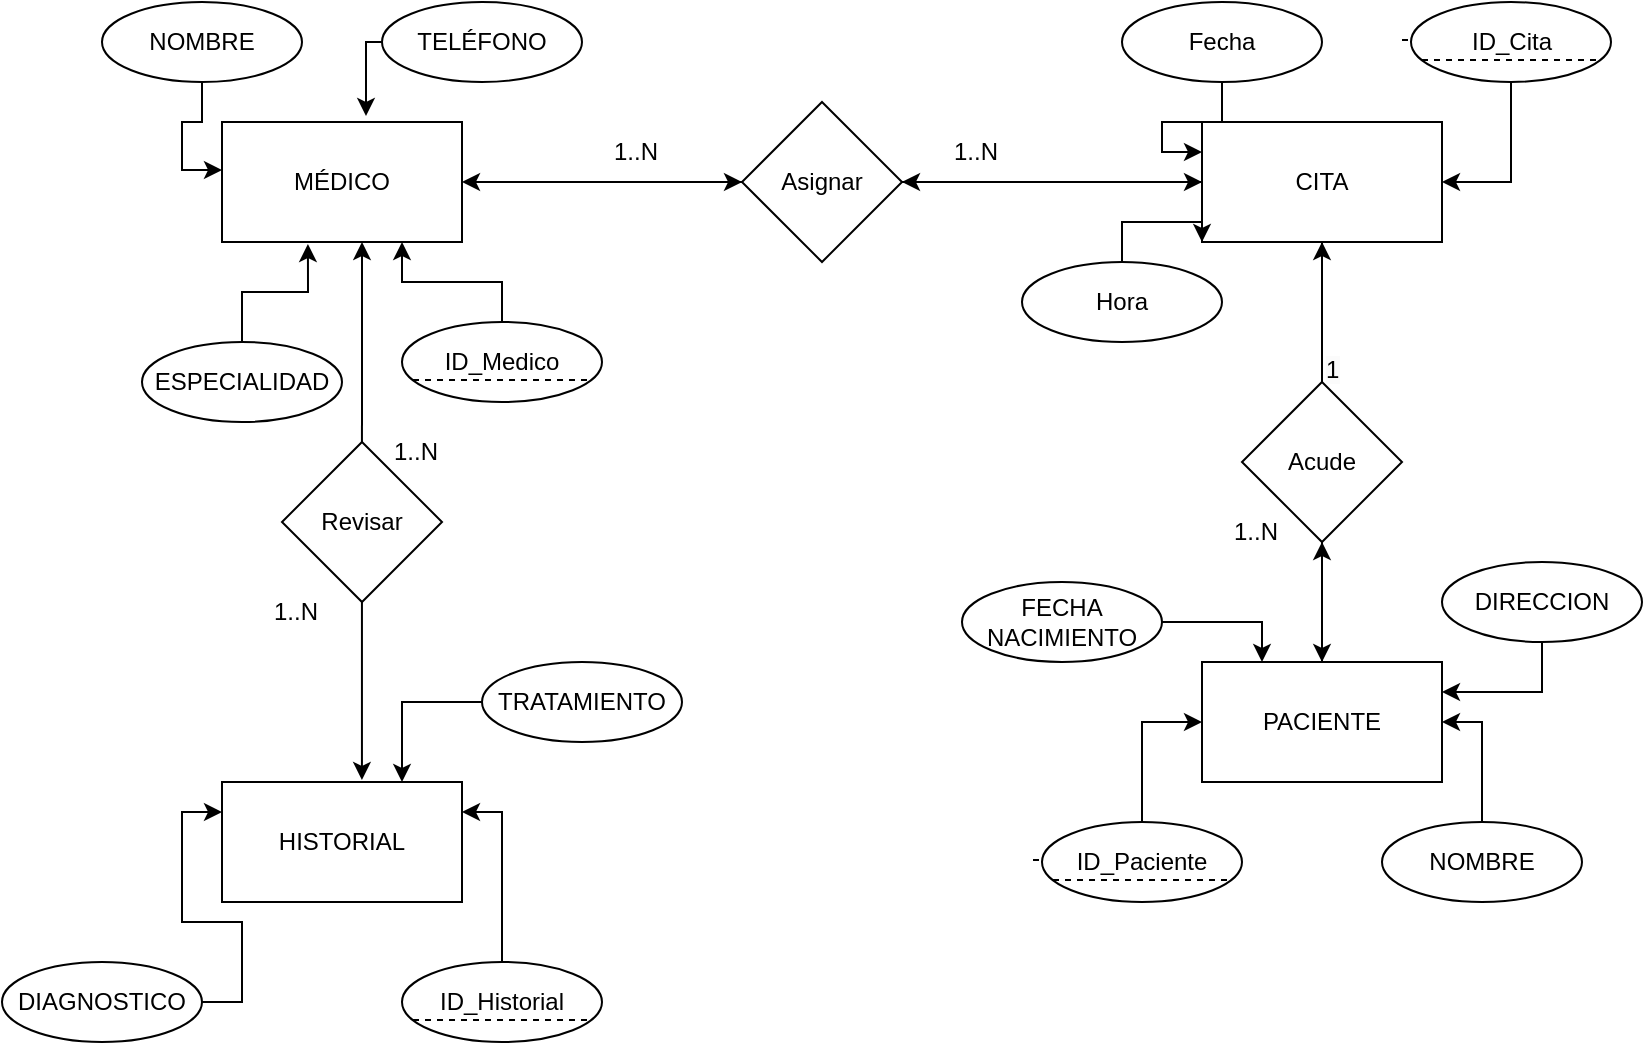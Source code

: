<mxfile version="24.7.17">
  <diagram name="Página-1" id="D4_d1xDPSrwev0Vn7e6X">
    <mxGraphModel dx="2261" dy="780" grid="1" gridSize="10" guides="1" tooltips="1" connect="1" arrows="1" fold="1" page="1" pageScale="1" pageWidth="827" pageHeight="1169" math="0" shadow="0">
      <root>
        <mxCell id="0" />
        <mxCell id="1" parent="0" />
        <mxCell id="EtkR5dnqnk79eCHAH3Gn-23" style="edgeStyle=orthogonalEdgeStyle;rounded=0;orthogonalLoop=1;jettySize=auto;html=1;exitX=0.5;exitY=1;exitDx=0;exitDy=0;" edge="1" parent="1" source="EtkR5dnqnk79eCHAH3Gn-1" target="EtkR5dnqnk79eCHAH3Gn-21">
          <mxGeometry relative="1" as="geometry" />
        </mxCell>
        <mxCell id="EtkR5dnqnk79eCHAH3Gn-26" style="edgeStyle=orthogonalEdgeStyle;rounded=0;orthogonalLoop=1;jettySize=auto;html=1;" edge="1" parent="1" source="EtkR5dnqnk79eCHAH3Gn-1" target="EtkR5dnqnk79eCHAH3Gn-4">
          <mxGeometry relative="1" as="geometry" />
        </mxCell>
        <mxCell id="EtkR5dnqnk79eCHAH3Gn-1" value="CITA" style="rounded=0;whiteSpace=wrap;html=1;" vertex="1" parent="1">
          <mxGeometry x="590" y="110" width="120" height="60" as="geometry" />
        </mxCell>
        <mxCell id="EtkR5dnqnk79eCHAH3Gn-2" value="MÉDICO" style="rounded=0;whiteSpace=wrap;html=1;" vertex="1" parent="1">
          <mxGeometry x="100" y="110" width="120" height="60" as="geometry" />
        </mxCell>
        <mxCell id="EtkR5dnqnk79eCHAH3Gn-3" value="" style="endArrow=classic;startArrow=classic;html=1;rounded=0;entryX=0;entryY=0.5;entryDx=0;entryDy=0;exitX=1;exitY=0.5;exitDx=0;exitDy=0;" edge="1" parent="1" source="EtkR5dnqnk79eCHAH3Gn-4" target="EtkR5dnqnk79eCHAH3Gn-1">
          <mxGeometry width="50" height="50" relative="1" as="geometry">
            <mxPoint x="390" y="430" as="sourcePoint" />
            <mxPoint x="440" y="380" as="targetPoint" />
            <Array as="points">
              <mxPoint x="280" y="140" />
            </Array>
          </mxGeometry>
        </mxCell>
        <mxCell id="EtkR5dnqnk79eCHAH3Gn-5" value="" style="endArrow=classic;startArrow=classic;html=1;rounded=0;entryX=0;entryY=0.5;entryDx=0;entryDy=0;exitX=1;exitY=0.5;exitDx=0;exitDy=0;" edge="1" parent="1" source="EtkR5dnqnk79eCHAH3Gn-2" target="EtkR5dnqnk79eCHAH3Gn-4">
          <mxGeometry width="50" height="50" relative="1" as="geometry">
            <mxPoint x="220" y="140" as="sourcePoint" />
            <mxPoint x="590" y="140" as="targetPoint" />
            <Array as="points" />
          </mxGeometry>
        </mxCell>
        <mxCell id="EtkR5dnqnk79eCHAH3Gn-4" value="Asignar" style="rhombus;whiteSpace=wrap;html=1;" vertex="1" parent="1">
          <mxGeometry x="360" y="100" width="80" height="80" as="geometry" />
        </mxCell>
        <mxCell id="EtkR5dnqnk79eCHAH3Gn-10" value="NOMBRE" style="ellipse;whiteSpace=wrap;html=1;" vertex="1" parent="1">
          <mxGeometry x="40" y="50" width="100" height="40" as="geometry" />
        </mxCell>
        <mxCell id="EtkR5dnqnk79eCHAH3Gn-16" style="edgeStyle=orthogonalEdgeStyle;rounded=0;orthogonalLoop=1;jettySize=auto;html=1;entryX=0.75;entryY=1;entryDx=0;entryDy=0;" edge="1" parent="1" source="EtkR5dnqnk79eCHAH3Gn-11" target="EtkR5dnqnk79eCHAH3Gn-2">
          <mxGeometry relative="1" as="geometry" />
        </mxCell>
        <mxCell id="EtkR5dnqnk79eCHAH3Gn-11" value="ID_Medico" style="ellipse;whiteSpace=wrap;html=1;" vertex="1" parent="1">
          <mxGeometry x="190" y="210" width="100" height="40" as="geometry" />
        </mxCell>
        <mxCell id="EtkR5dnqnk79eCHAH3Gn-12" value="ESPECIALIDAD" style="ellipse;whiteSpace=wrap;html=1;" vertex="1" parent="1">
          <mxGeometry x="60" y="220" width="100" height="40" as="geometry" />
        </mxCell>
        <mxCell id="EtkR5dnqnk79eCHAH3Gn-13" value="TELÉFONO" style="ellipse;whiteSpace=wrap;html=1;" vertex="1" parent="1">
          <mxGeometry x="180" y="50" width="100" height="40" as="geometry" />
        </mxCell>
        <mxCell id="EtkR5dnqnk79eCHAH3Gn-15" value="" style="endArrow=none;dashed=1;html=1;rounded=0;exitX=0.01;exitY=0.725;exitDx=0;exitDy=0;exitPerimeter=0;" edge="1" parent="1">
          <mxGeometry width="50" height="50" relative="1" as="geometry">
            <mxPoint x="505.5" y="479" as="sourcePoint" />
            <mxPoint x="594.5" y="479" as="targetPoint" />
            <Array as="points">
              <mxPoint x="554.5" y="479" />
            </Array>
          </mxGeometry>
        </mxCell>
        <mxCell id="EtkR5dnqnk79eCHAH3Gn-17" style="edgeStyle=orthogonalEdgeStyle;rounded=0;orthogonalLoop=1;jettySize=auto;html=1;exitX=0.5;exitY=0;exitDx=0;exitDy=0;entryX=0.358;entryY=1.017;entryDx=0;entryDy=0;entryPerimeter=0;" edge="1" parent="1" source="EtkR5dnqnk79eCHAH3Gn-12" target="EtkR5dnqnk79eCHAH3Gn-2">
          <mxGeometry relative="1" as="geometry" />
        </mxCell>
        <mxCell id="EtkR5dnqnk79eCHAH3Gn-18" style="edgeStyle=orthogonalEdgeStyle;rounded=0;orthogonalLoop=1;jettySize=auto;html=1;exitX=0.5;exitY=1;exitDx=0;exitDy=0;entryX=0;entryY=0.4;entryDx=0;entryDy=0;entryPerimeter=0;" edge="1" parent="1" source="EtkR5dnqnk79eCHAH3Gn-10" target="EtkR5dnqnk79eCHAH3Gn-2">
          <mxGeometry relative="1" as="geometry" />
        </mxCell>
        <mxCell id="EtkR5dnqnk79eCHAH3Gn-20" style="edgeStyle=orthogonalEdgeStyle;rounded=0;orthogonalLoop=1;jettySize=auto;html=1;exitX=0;exitY=0.5;exitDx=0;exitDy=0;entryX=0.6;entryY=-0.05;entryDx=0;entryDy=0;entryPerimeter=0;" edge="1" parent="1" source="EtkR5dnqnk79eCHAH3Gn-13" target="EtkR5dnqnk79eCHAH3Gn-2">
          <mxGeometry relative="1" as="geometry" />
        </mxCell>
        <mxCell id="EtkR5dnqnk79eCHAH3Gn-22" style="edgeStyle=orthogonalEdgeStyle;rounded=0;orthogonalLoop=1;jettySize=auto;html=1;entryX=0.5;entryY=1;entryDx=0;entryDy=0;" edge="1" parent="1" source="EtkR5dnqnk79eCHAH3Gn-24" target="EtkR5dnqnk79eCHAH3Gn-1">
          <mxGeometry relative="1" as="geometry" />
        </mxCell>
        <mxCell id="EtkR5dnqnk79eCHAH3Gn-21" value="PACIENTE" style="rounded=0;whiteSpace=wrap;html=1;" vertex="1" parent="1">
          <mxGeometry x="590" y="380" width="120" height="60" as="geometry" />
        </mxCell>
        <mxCell id="EtkR5dnqnk79eCHAH3Gn-25" value="" style="edgeStyle=orthogonalEdgeStyle;rounded=0;orthogonalLoop=1;jettySize=auto;html=1;entryX=0.5;entryY=1;entryDx=0;entryDy=0;" edge="1" parent="1" source="EtkR5dnqnk79eCHAH3Gn-21" target="EtkR5dnqnk79eCHAH3Gn-24">
          <mxGeometry relative="1" as="geometry">
            <mxPoint x="650" y="380" as="sourcePoint" />
            <mxPoint x="650" y="170" as="targetPoint" />
          </mxGeometry>
        </mxCell>
        <mxCell id="EtkR5dnqnk79eCHAH3Gn-24" value="Acude" style="rhombus;whiteSpace=wrap;html=1;" vertex="1" parent="1">
          <mxGeometry x="610" y="240" width="80" height="80" as="geometry" />
        </mxCell>
        <mxCell id="EtkR5dnqnk79eCHAH3Gn-32" style="edgeStyle=orthogonalEdgeStyle;rounded=0;orthogonalLoop=1;jettySize=auto;html=1;entryX=0;entryY=0.5;entryDx=0;entryDy=0;" edge="1" parent="1" source="EtkR5dnqnk79eCHAH3Gn-28" target="EtkR5dnqnk79eCHAH3Gn-21">
          <mxGeometry relative="1" as="geometry" />
        </mxCell>
        <mxCell id="EtkR5dnqnk79eCHAH3Gn-28" value="ID_Paciente" style="ellipse;whiteSpace=wrap;html=1;" vertex="1" parent="1">
          <mxGeometry x="510" y="460" width="100" height="40" as="geometry" />
        </mxCell>
        <mxCell id="EtkR5dnqnk79eCHAH3Gn-29" value="" style="endArrow=none;dashed=1;html=1;rounded=0;exitX=0.01;exitY=0.725;exitDx=0;exitDy=0;exitPerimeter=0;" edge="1" parent="1">
          <mxGeometry width="50" height="50" relative="1" as="geometry">
            <mxPoint x="515.5" y="489" as="sourcePoint" />
            <mxPoint x="604.5" y="489" as="targetPoint" />
            <Array as="points">
              <mxPoint x="564.5" y="489" />
            </Array>
          </mxGeometry>
        </mxCell>
        <mxCell id="EtkR5dnqnk79eCHAH3Gn-34" style="edgeStyle=orthogonalEdgeStyle;rounded=0;orthogonalLoop=1;jettySize=auto;html=1;entryX=1;entryY=0.5;entryDx=0;entryDy=0;" edge="1" parent="1" source="EtkR5dnqnk79eCHAH3Gn-33" target="EtkR5dnqnk79eCHAH3Gn-21">
          <mxGeometry relative="1" as="geometry" />
        </mxCell>
        <mxCell id="EtkR5dnqnk79eCHAH3Gn-33" value="NOMBRE" style="ellipse;whiteSpace=wrap;html=1;" vertex="1" parent="1">
          <mxGeometry x="680" y="460" width="100" height="40" as="geometry" />
        </mxCell>
        <mxCell id="EtkR5dnqnk79eCHAH3Gn-36" style="edgeStyle=orthogonalEdgeStyle;rounded=0;orthogonalLoop=1;jettySize=auto;html=1;entryX=0.25;entryY=0;entryDx=0;entryDy=0;" edge="1" parent="1" source="EtkR5dnqnk79eCHAH3Gn-35" target="EtkR5dnqnk79eCHAH3Gn-21">
          <mxGeometry relative="1" as="geometry" />
        </mxCell>
        <mxCell id="EtkR5dnqnk79eCHAH3Gn-35" value="FECHA NACIMIENTO" style="ellipse;whiteSpace=wrap;html=1;" vertex="1" parent="1">
          <mxGeometry x="470" y="340" width="100" height="40" as="geometry" />
        </mxCell>
        <mxCell id="EtkR5dnqnk79eCHAH3Gn-38" style="edgeStyle=orthogonalEdgeStyle;rounded=0;orthogonalLoop=1;jettySize=auto;html=1;entryX=1;entryY=0.25;entryDx=0;entryDy=0;" edge="1" parent="1" source="EtkR5dnqnk79eCHAH3Gn-37" target="EtkR5dnqnk79eCHAH3Gn-21">
          <mxGeometry relative="1" as="geometry" />
        </mxCell>
        <mxCell id="EtkR5dnqnk79eCHAH3Gn-37" value="DIRECCION" style="ellipse;whiteSpace=wrap;html=1;" vertex="1" parent="1">
          <mxGeometry x="710" y="330" width="100" height="40" as="geometry" />
        </mxCell>
        <mxCell id="EtkR5dnqnk79eCHAH3Gn-39" value="" style="endArrow=none;dashed=1;html=1;rounded=0;exitX=0.01;exitY=0.725;exitDx=0;exitDy=0;exitPerimeter=0;" edge="1" parent="1">
          <mxGeometry width="50" height="50" relative="1" as="geometry">
            <mxPoint x="690" y="69" as="sourcePoint" />
            <mxPoint x="779" y="69" as="targetPoint" />
            <Array as="points">
              <mxPoint x="739" y="69" />
            </Array>
          </mxGeometry>
        </mxCell>
        <mxCell id="EtkR5dnqnk79eCHAH3Gn-44" style="edgeStyle=orthogonalEdgeStyle;rounded=0;orthogonalLoop=1;jettySize=auto;html=1;entryX=1;entryY=0.5;entryDx=0;entryDy=0;" edge="1" parent="1" source="EtkR5dnqnk79eCHAH3Gn-40" target="EtkR5dnqnk79eCHAH3Gn-1">
          <mxGeometry relative="1" as="geometry" />
        </mxCell>
        <mxCell id="EtkR5dnqnk79eCHAH3Gn-40" value="ID_Cita" style="ellipse;whiteSpace=wrap;html=1;" vertex="1" parent="1">
          <mxGeometry x="694.5" y="50" width="100" height="40" as="geometry" />
        </mxCell>
        <mxCell id="EtkR5dnqnk79eCHAH3Gn-41" value="" style="endArrow=none;dashed=1;html=1;rounded=0;exitX=0.01;exitY=0.725;exitDx=0;exitDy=0;exitPerimeter=0;" edge="1" parent="1">
          <mxGeometry width="50" height="50" relative="1" as="geometry">
            <mxPoint x="700" y="79" as="sourcePoint" />
            <mxPoint x="789" y="79" as="targetPoint" />
            <Array as="points">
              <mxPoint x="749" y="79" />
            </Array>
          </mxGeometry>
        </mxCell>
        <mxCell id="EtkR5dnqnk79eCHAH3Gn-47" style="edgeStyle=orthogonalEdgeStyle;rounded=0;orthogonalLoop=1;jettySize=auto;html=1;entryX=0;entryY=0.25;entryDx=0;entryDy=0;" edge="1" parent="1" source="EtkR5dnqnk79eCHAH3Gn-45" target="EtkR5dnqnk79eCHAH3Gn-1">
          <mxGeometry relative="1" as="geometry" />
        </mxCell>
        <mxCell id="EtkR5dnqnk79eCHAH3Gn-45" value="Fecha" style="ellipse;whiteSpace=wrap;html=1;" vertex="1" parent="1">
          <mxGeometry x="550" y="50" width="100" height="40" as="geometry" />
        </mxCell>
        <mxCell id="EtkR5dnqnk79eCHAH3Gn-48" style="edgeStyle=orthogonalEdgeStyle;rounded=0;orthogonalLoop=1;jettySize=auto;html=1;entryX=0;entryY=1;entryDx=0;entryDy=0;" edge="1" parent="1" source="EtkR5dnqnk79eCHAH3Gn-46" target="EtkR5dnqnk79eCHAH3Gn-1">
          <mxGeometry relative="1" as="geometry" />
        </mxCell>
        <mxCell id="EtkR5dnqnk79eCHAH3Gn-46" value="Hora" style="ellipse;whiteSpace=wrap;html=1;" vertex="1" parent="1">
          <mxGeometry x="500" y="180" width="100" height="40" as="geometry" />
        </mxCell>
        <mxCell id="EtkR5dnqnk79eCHAH3Gn-49" value="HISTORIAL" style="rounded=0;whiteSpace=wrap;html=1;" vertex="1" parent="1">
          <mxGeometry x="100" y="440" width="120" height="60" as="geometry" />
        </mxCell>
        <mxCell id="EtkR5dnqnk79eCHAH3Gn-50" value="" style="endArrow=none;dashed=1;html=1;rounded=0;exitX=0.01;exitY=0.725;exitDx=0;exitDy=0;exitPerimeter=0;" edge="1" parent="1">
          <mxGeometry width="50" height="50" relative="1" as="geometry">
            <mxPoint x="195.5" y="239" as="sourcePoint" />
            <mxPoint x="284.5" y="239" as="targetPoint" />
            <Array as="points">
              <mxPoint x="244.5" y="239" />
            </Array>
          </mxGeometry>
        </mxCell>
        <mxCell id="EtkR5dnqnk79eCHAH3Gn-59" style="edgeStyle=orthogonalEdgeStyle;rounded=0;orthogonalLoop=1;jettySize=auto;html=1;entryX=1;entryY=0.25;entryDx=0;entryDy=0;" edge="1" parent="1" source="EtkR5dnqnk79eCHAH3Gn-51" target="EtkR5dnqnk79eCHAH3Gn-49">
          <mxGeometry relative="1" as="geometry" />
        </mxCell>
        <mxCell id="EtkR5dnqnk79eCHAH3Gn-51" value="ID_Historial" style="ellipse;whiteSpace=wrap;html=1;" vertex="1" parent="1">
          <mxGeometry x="190" y="530" width="100" height="40" as="geometry" />
        </mxCell>
        <mxCell id="EtkR5dnqnk79eCHAH3Gn-52" value="" style="endArrow=none;dashed=1;html=1;rounded=0;exitX=0.01;exitY=0.725;exitDx=0;exitDy=0;exitPerimeter=0;" edge="1" parent="1">
          <mxGeometry width="50" height="50" relative="1" as="geometry">
            <mxPoint x="195.5" y="559" as="sourcePoint" />
            <mxPoint x="284.5" y="559" as="targetPoint" />
            <Array as="points" />
          </mxGeometry>
        </mxCell>
        <mxCell id="EtkR5dnqnk79eCHAH3Gn-57" style="edgeStyle=orthogonalEdgeStyle;rounded=0;orthogonalLoop=1;jettySize=auto;html=1;entryX=0;entryY=0.25;entryDx=0;entryDy=0;" edge="1" parent="1" source="EtkR5dnqnk79eCHAH3Gn-53" target="EtkR5dnqnk79eCHAH3Gn-49">
          <mxGeometry relative="1" as="geometry" />
        </mxCell>
        <mxCell id="EtkR5dnqnk79eCHAH3Gn-53" value="DIAGNOSTICO&lt;span style=&quot;color: rgba(0, 0, 0, 0); font-family: monospace; font-size: 0px; text-align: start; text-wrap: nowrap;&quot;&gt;%3CmxGraphModel%3E%3Croot%3E%3CmxCell%20id%3D%220%22%2F%3E%3CmxCell%20id%3D%221%22%20parent%3D%220%22%2F%3E%3CmxCell%20id%3D%222%22%20value%3D%22NOMBRE%22%20style%3D%22ellipse%3BwhiteSpace%3Dwrap%3Bhtml%3D1%3B%22%20vertex%3D%221%22%20parent%3D%221%22%3E%3CmxGeometry%20x%3D%2240%22%20y%3D%2250%22%20width%3D%22100%22%20height%3D%2240%22%20as%3D%22geometry%22%2F%3E%3C%2FmxCell%3E%3C%2Froot%3E%3C%2FmxGraphModel%3E&lt;/span&gt;" style="ellipse;whiteSpace=wrap;html=1;" vertex="1" parent="1">
          <mxGeometry x="-10" y="530" width="100" height="40" as="geometry" />
        </mxCell>
        <mxCell id="EtkR5dnqnk79eCHAH3Gn-60" style="edgeStyle=orthogonalEdgeStyle;rounded=0;orthogonalLoop=1;jettySize=auto;html=1;entryX=0.75;entryY=0;entryDx=0;entryDy=0;" edge="1" parent="1" source="EtkR5dnqnk79eCHAH3Gn-54" target="EtkR5dnqnk79eCHAH3Gn-49">
          <mxGeometry relative="1" as="geometry" />
        </mxCell>
        <mxCell id="EtkR5dnqnk79eCHAH3Gn-54" value="TRATAMIENTO" style="ellipse;whiteSpace=wrap;html=1;" vertex="1" parent="1">
          <mxGeometry x="230" y="380" width="100" height="40" as="geometry" />
        </mxCell>
        <mxCell id="EtkR5dnqnk79eCHAH3Gn-55" value="" style="endArrow=classic;startArrow=classic;html=1;rounded=0;exitX=0.583;exitY=-0.017;exitDx=0;exitDy=0;exitPerimeter=0;" edge="1" parent="1" source="EtkR5dnqnk79eCHAH3Gn-49">
          <mxGeometry width="50" height="50" relative="1" as="geometry">
            <mxPoint x="120" y="220" as="sourcePoint" />
            <mxPoint x="170" y="170" as="targetPoint" />
          </mxGeometry>
        </mxCell>
        <mxCell id="EtkR5dnqnk79eCHAH3Gn-56" value="Revisar" style="rhombus;whiteSpace=wrap;html=1;" vertex="1" parent="1">
          <mxGeometry x="130" y="270" width="80" height="80" as="geometry" />
        </mxCell>
        <mxCell id="EtkR5dnqnk79eCHAH3Gn-62" value="1..N" style="text;strokeColor=none;fillColor=none;align=left;verticalAlign=middle;spacingLeft=4;spacingRight=4;overflow=hidden;points=[[0,0.5],[1,0.5]];portConstraint=eastwest;rotatable=0;whiteSpace=wrap;html=1;" vertex="1" parent="1">
          <mxGeometry x="290" y="110" width="80" height="30" as="geometry" />
        </mxCell>
        <mxCell id="EtkR5dnqnk79eCHAH3Gn-63" value="1..N" style="text;strokeColor=none;fillColor=none;align=left;verticalAlign=middle;spacingLeft=4;spacingRight=4;overflow=hidden;points=[[0,0.5],[1,0.5]];portConstraint=eastwest;rotatable=0;whiteSpace=wrap;html=1;" vertex="1" parent="1">
          <mxGeometry x="120" y="340" width="80" height="30" as="geometry" />
        </mxCell>
        <mxCell id="EtkR5dnqnk79eCHAH3Gn-64" value="1..N" style="text;strokeColor=none;fillColor=none;align=left;verticalAlign=middle;spacingLeft=4;spacingRight=4;overflow=hidden;points=[[0,0.5],[1,0.5]];portConstraint=eastwest;rotatable=0;whiteSpace=wrap;html=1;" vertex="1" parent="1">
          <mxGeometry x="180" y="260" width="80" height="30" as="geometry" />
        </mxCell>
        <mxCell id="EtkR5dnqnk79eCHAH3Gn-65" value="1..N" style="text;strokeColor=none;fillColor=none;align=left;verticalAlign=middle;spacingLeft=4;spacingRight=4;overflow=hidden;points=[[0,0.5],[1,0.5]];portConstraint=eastwest;rotatable=0;whiteSpace=wrap;html=1;" vertex="1" parent="1">
          <mxGeometry x="600" y="300" width="80" height="30" as="geometry" />
        </mxCell>
        <mxCell id="EtkR5dnqnk79eCHAH3Gn-67" value="&lt;span style=&quot;color: rgb(0, 0, 0); font-family: Helvetica; font-size: 12px; font-style: normal; font-variant-ligatures: normal; font-variant-caps: normal; font-weight: 400; letter-spacing: normal; orphans: 2; text-align: left; text-indent: 0px; text-transform: none; widows: 2; word-spacing: 0px; -webkit-text-stroke-width: 0px; white-space: normal; background-color: rgb(251, 251, 251); text-decoration-thickness: initial; text-decoration-style: initial; text-decoration-color: initial; display: inline !important; float: none;&quot;&gt;1&lt;/span&gt;" style="text;whiteSpace=wrap;html=1;" vertex="1" parent="1">
          <mxGeometry x="650" y="220" width="60" height="40" as="geometry" />
        </mxCell>
        <mxCell id="EtkR5dnqnk79eCHAH3Gn-68" value="1..N" style="text;strokeColor=none;fillColor=none;align=left;verticalAlign=middle;spacingLeft=4;spacingRight=4;overflow=hidden;points=[[0,0.5],[1,0.5]];portConstraint=eastwest;rotatable=0;whiteSpace=wrap;html=1;" vertex="1" parent="1">
          <mxGeometry x="460" y="110" width="80" height="30" as="geometry" />
        </mxCell>
      </root>
    </mxGraphModel>
  </diagram>
</mxfile>
